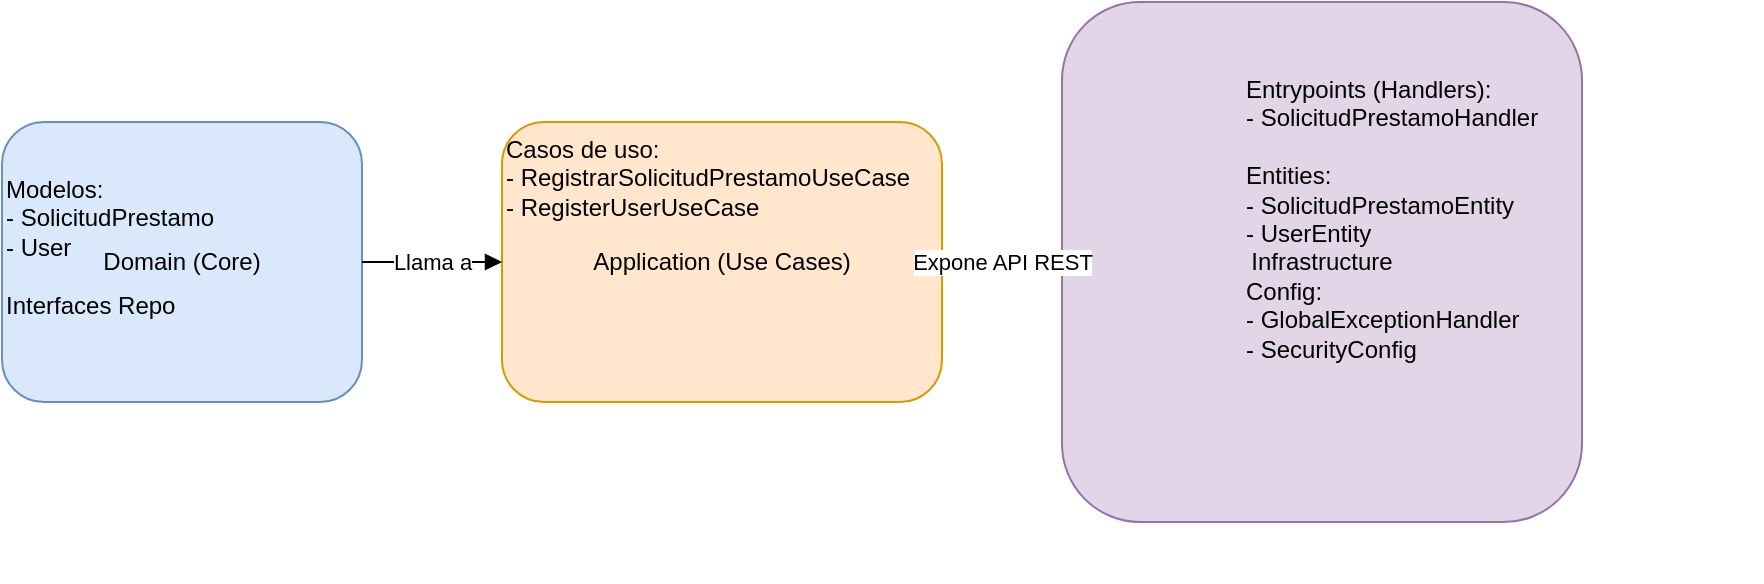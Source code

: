 <mxfile version="28.0.6" pages="2">
  <diagram name="Crediya Architecture" id="AUBUsiZAKirENkdtemzo">
    <mxGraphModel dx="1111" dy="537" grid="1" gridSize="10" guides="1" tooltips="1" connect="1" arrows="1" fold="1" page="1" pageScale="1" pageWidth="827" pageHeight="1169" math="0" shadow="0">
      <root>
        <mxCell id="0" />
        <mxCell id="1" parent="0" />
        <mxCell id="90t3C7OClqWcpQYPWYTq-1" value="Domain (Core)" style="rounded=1;whiteSpace=wrap;html=1;fillColor=#dae8fc;strokeColor=#6c8ebf;" vertex="1" parent="1">
          <mxGeometry x="70" y="260" width="180" height="140" as="geometry" />
        </mxCell>
        <mxCell id="90t3C7OClqWcpQYPWYTq-2" value="Modelos:&#xa;- SolicitudPrestamo&#xa;- User&#xa;&#xa;Interfaces Repo" style="text;whiteSpace=wrap;html=1;" vertex="1" parent="90t3C7OClqWcpQYPWYTq-1">
          <mxGeometry y="20" width="180" height="140" as="geometry" />
        </mxCell>
        <mxCell id="90t3C7OClqWcpQYPWYTq-3" value="Application (Use Cases)" style="rounded=1;whiteSpace=wrap;html=1;fillColor=#ffe6cc;strokeColor=#d79b00;" vertex="1" parent="1">
          <mxGeometry x="320" y="260" width="220" height="140" as="geometry" />
        </mxCell>
        <mxCell id="90t3C7OClqWcpQYPWYTq-4" value="Casos de uso:&#xa;- RegistrarSolicitudPrestamoUseCase&#xa;- RegisterUserUseCase" style="text;whiteSpace=wrap;html=1;" vertex="1" parent="90t3C7OClqWcpQYPWYTq-3">
          <mxGeometry width="220" height="140" as="geometry" />
        </mxCell>
        <mxCell id="90t3C7OClqWcpQYPWYTq-5" value="Infrastructure" style="rounded=1;whiteSpace=wrap;html=1;fillColor=#e1d5e7;strokeColor=#9673a6;" vertex="1" parent="1">
          <mxGeometry x="600" y="200" width="260" height="260" as="geometry" />
        </mxCell>
        <mxCell id="90t3C7OClqWcpQYPWYTq-6" value="Entrypoints (Handlers):&#xa;- SolicitudPrestamoHandler&#xa;&#xa;Entities:&#xa;- SolicitudPrestamoEntity&#xa;- UserEntity&#xa;&#xa;Config:&#xa;- GlobalExceptionHandler&#xa;- SecurityConfig" style="text;whiteSpace=wrap;html=1;" vertex="1" parent="90t3C7OClqWcpQYPWYTq-5">
          <mxGeometry x="90" y="30" width="260" height="260" as="geometry" />
        </mxCell>
        <mxCell id="90t3C7OClqWcpQYPWYTq-7" value="Llama a" style="edgeStyle=elbowEdgeStyle;rounded=0;orthogonalLoop=1;jettySize=auto;html=1;endArrow=block;" edge="1" parent="1" source="90t3C7OClqWcpQYPWYTq-1" target="90t3C7OClqWcpQYPWYTq-3">
          <mxGeometry relative="1" as="geometry" />
        </mxCell>
        <mxCell id="90t3C7OClqWcpQYPWYTq-8" value="Usa repositorios" style="edgeStyle=elbowEdgeStyle;rounded=0;orthogonalLoop=1;jettySize=auto;html=1;endArrow=block;" edge="1" parent="1" source="90t3C7OClqWcpQYPWYTq-3" target="90t3C7OClqWcpQYPWYTq-5">
          <mxGeometry relative="1" as="geometry" />
        </mxCell>
        <mxCell id="90t3C7OClqWcpQYPWYTq-9" value="Expone API REST" style="edgeStyle=elbowEdgeStyle;rounded=0;orthogonalLoop=1;jettySize=auto;html=1;endArrow=block;" edge="1" parent="1" source="90t3C7OClqWcpQYPWYTq-5" target="90t3C7OClqWcpQYPWYTq-3">
          <mxGeometry relative="1" as="geometry" />
        </mxCell>
      </root>
    </mxGraphModel>
  </diagram>
  <diagram id="CsgdjH-bQYj4nr6L0kyI" name="Flujo de datos end-to-end">
    <mxGraphModel dx="1111" dy="537" grid="1" gridSize="10" guides="1" tooltips="1" connect="1" arrows="1" fold="1" page="1" pageScale="1" pageWidth="827" pageHeight="1169" math="0" shadow="0">
      <root>
        <mxCell id="0" />
        <mxCell id="1" parent="0" />
        <mxCell id="7GIB9yqQLtORUcIQrJah-1" value="Postman / Client" style="shape=cloud;whiteSpace=wrap;html=1;fillColor=#fff2cc;strokeColor=#d6b656;" vertex="1" parent="1">
          <mxGeometry x="40" y="120" width="140" height="80" as="geometry" />
        </mxCell>
        <mxCell id="7GIB9yqQLtORUcIQrJah-2" value="Infrastructure" style="swimlane;childLayout=stackLayout;horizontal=0;rounded=1;html=1;fillColor=#e1d5e7;strokeColor=#9673a6;" vertex="1" parent="1">
          <mxGeometry x="220" y="40" width="743" height="260" as="geometry" />
        </mxCell>
        <mxCell id="7GIB9yqQLtORUcIQrJah-3" value="Handler:&#xa;SolicitudPrestamoHandler" style="rounded=1;whiteSpace=wrap;html=1;fillColor=#d5e8d4;strokeColor=#82b366;" vertex="1" parent="7GIB9yqQLtORUcIQrJah-2">
          <mxGeometry x="23" width="240" height="260" as="geometry" />
        </mxCell>
        <mxCell id="7GIB9yqQLtORUcIQrJah-4" value="Config:&#xa;GlobalExceptionHandler" style="rounded=1;whiteSpace=wrap;html=1;fillColor=#f8cecc;strokeColor=#b85450;" vertex="1" parent="7GIB9yqQLtORUcIQrJah-2">
          <mxGeometry x="263" width="240" height="260" as="geometry" />
        </mxCell>
        <mxCell id="7GIB9yqQLtORUcIQrJah-5" value="Entities &amp; DTOs" style="rounded=1;whiteSpace=wrap;html=1;fillColor=#dae8fc;strokeColor=#6c8ebf;" vertex="1" parent="7GIB9yqQLtORUcIQrJah-2">
          <mxGeometry x="503" width="240" height="260" as="geometry" />
        </mxCell>
        <mxCell id="7GIB9yqQLtORUcIQrJah-6" value="Application (Use Cases)" style="rounded=1;whiteSpace=wrap;html=1;fillColor=#ffe6cc;strokeColor=#d79b00;" vertex="1" parent="1">
          <mxGeometry x="500" y="120" width="220" height="120" as="geometry" />
        </mxCell>
        <mxCell id="7GIB9yqQLtORUcIQrJah-7" value="RegistrarSolicitudPrestamoUseCase&#xa;RegisterUserUseCase" style="text;whiteSpace=wrap;html=1;" vertex="1" parent="7GIB9yqQLtORUcIQrJah-6">
          <mxGeometry width="220" height="120" as="geometry" />
        </mxCell>
        <mxCell id="7GIB9yqQLtORUcIQrJah-8" value="Domain (Core)" style="rounded=1;whiteSpace=wrap;html=1;fillColor=#dae8fc;strokeColor=#6c8ebf;" vertex="1" parent="1">
          <mxGeometry x="760" y="120" width="180" height="120" as="geometry" />
        </mxCell>
        <mxCell id="7GIB9yqQLtORUcIQrJah-9" value="Modelos: SolicitudPrestamo, User&#xa;Interfaces Repo" style="text;whiteSpace=wrap;html=1;" vertex="1" parent="7GIB9yqQLtORUcIQrJah-8">
          <mxGeometry width="180" height="120" as="geometry" />
        </mxCell>
        <mxCell id="7GIB9yqQLtORUcIQrJah-10" value="Database" style="shape=cylinder;whiteSpace=wrap;html=1;boundedLbl=1;fillColor=#fff2cc;strokeColor=#d6b656;" vertex="1" parent="1">
          <mxGeometry x="980" y="120" width="120" height="120" as="geometry" />
        </mxCell>
        <mxCell id="7GIB9yqQLtORUcIQrJah-11" value="HTTP Request" style="endArrow=block;" edge="1" parent="1" source="7GIB9yqQLtORUcIQrJah-1" target="7GIB9yqQLtORUcIQrJah-3">
          <mxGeometry relative="1" as="geometry" />
        </mxCell>
        <mxCell id="7GIB9yqQLtORUcIQrJah-12" value="Valida &amp; llama UseCase" style="endArrow=block;" edge="1" parent="1" source="7GIB9yqQLtORUcIQrJah-3" target="7GIB9yqQLtORUcIQrJah-6">
          <mxGeometry relative="1" as="geometry" />
        </mxCell>
        <mxCell id="7GIB9yqQLtORUcIQrJah-13" value="Aplica reglas" style="endArrow=block;" edge="1" parent="1" source="7GIB9yqQLtORUcIQrJah-6" target="7GIB9yqQLtORUcIQrJah-8">
          <mxGeometry relative="1" as="geometry" />
        </mxCell>
        <mxCell id="7GIB9yqQLtORUcIQrJah-14" value="Repo.save()" style="endArrow=block;" edge="1" parent="1" source="7GIB9yqQLtORUcIQrJah-8" target="7GIB9yqQLtORUcIQrJah-10">
          <mxGeometry relative="1" as="geometry" />
        </mxCell>
        <mxCell id="7GIB9yqQLtORUcIQrJah-15" value="Devuelve ID generado" style="endArrow=block;" edge="1" parent="1" source="7GIB9yqQLtORUcIQrJah-10" target="7GIB9yqQLtORUcIQrJah-3">
          <mxGeometry relative="1" as="geometry" />
        </mxCell>
        <mxCell id="7GIB9yqQLtORUcIQrJah-16" value="JSON Response" style="endArrow=block;" edge="1" parent="1" source="7GIB9yqQLtORUcIQrJah-3" target="7GIB9yqQLtORUcIQrJah-1">
          <mxGeometry relative="1" as="geometry" />
        </mxCell>
        <mxCell id="7GIB9yqQLtORUcIQrJah-17" value="Errores → BadRequest / 500" style="dashed=1;endArrow=block;" edge="1" parent="1" source="7GIB9yqQLtORUcIQrJah-4" target="7GIB9yqQLtORUcIQrJah-1">
          <mxGeometry relative="1" as="geometry" />
        </mxCell>
      </root>
    </mxGraphModel>
  </diagram>
</mxfile>
